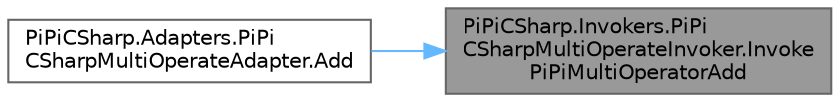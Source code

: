 digraph "PiPiCSharp.Invokers.PiPiCSharpMultiOperateInvoker.InvokePiPiMultiOperatorAdd"
{
 // LATEX_PDF_SIZE
  bgcolor="transparent";
  edge [fontname=Helvetica,fontsize=10,labelfontname=Helvetica,labelfontsize=10];
  node [fontname=Helvetica,fontsize=10,shape=box,height=0.2,width=0.4];
  rankdir="RL";
  Node1 [id="Node000001",label="PiPiCSharp.Invokers.PiPi\lCSharpMultiOperateInvoker.Invoke\lPiPiMultiOperatorAdd",height=0.2,width=0.4,color="gray40", fillcolor="grey60", style="filled", fontcolor="black",tooltip="Invoke PiPiMultiOperateWrapper PiPiMultiOperatorAdd."];
  Node1 -> Node2 [id="edge1_Node000001_Node000002",dir="back",color="steelblue1",style="solid",tooltip=" "];
  Node2 [id="Node000002",label="PiPiCSharp.Adapters.PiPi\lCSharpMultiOperateAdapter.Add",height=0.2,width=0.4,color="grey40", fillcolor="white", style="filled",URL="$class_pi_pi_c_sharp_1_1_adapters_1_1_pi_pi_c_sharp_multi_operate_adapter.html#a079176dd28814b0a7bbdcda92295e926",tooltip="Add PDF to multi operator."];
}
